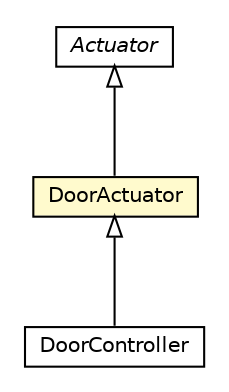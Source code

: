#!/usr/local/bin/dot
#
# Class diagram 
# Generated by UMLGraph version R5_6-24-gf6e263 (http://www.umlgraph.org/)
#

digraph G {
	edge [fontname="Helvetica",fontsize=10,labelfontname="Helvetica",labelfontsize=10];
	node [fontname="Helvetica",fontsize=10,shape=plaintext];
	nodesep=0.25;
	ranksep=0.5;
	// org.universAAL.ontology.device.Actuator
	c3637789 [label=<<table title="org.universAAL.ontology.device.Actuator" border="0" cellborder="1" cellspacing="0" cellpadding="2" port="p" href="./Actuator.html">
		<tr><td><table border="0" cellspacing="0" cellpadding="1">
<tr><td align="center" balign="center"><font face="Helvetica-Oblique"> Actuator </font></td></tr>
		</table></td></tr>
		</table>>, URL="./Actuator.html", fontname="Helvetica", fontcolor="black", fontsize=10.0];
	// org.universAAL.ontology.device.DoorController
	c3637803 [label=<<table title="org.universAAL.ontology.device.DoorController" border="0" cellborder="1" cellspacing="0" cellpadding="2" port="p" href="./DoorController.html">
		<tr><td><table border="0" cellspacing="0" cellpadding="1">
<tr><td align="center" balign="center"> DoorController </td></tr>
		</table></td></tr>
		</table>>, URL="./DoorController.html", fontname="Helvetica", fontcolor="black", fontsize=10.0];
	// org.universAAL.ontology.device.DoorActuator
	c3637811 [label=<<table title="org.universAAL.ontology.device.DoorActuator" border="0" cellborder="1" cellspacing="0" cellpadding="2" port="p" bgcolor="lemonChiffon" href="./DoorActuator.html">
		<tr><td><table border="0" cellspacing="0" cellpadding="1">
<tr><td align="center" balign="center"> DoorActuator </td></tr>
		</table></td></tr>
		</table>>, URL="./DoorActuator.html", fontname="Helvetica", fontcolor="black", fontsize=10.0];
	//org.universAAL.ontology.device.DoorController extends org.universAAL.ontology.device.DoorActuator
	c3637811:p -> c3637803:p [dir=back,arrowtail=empty];
	//org.universAAL.ontology.device.DoorActuator extends org.universAAL.ontology.device.Actuator
	c3637789:p -> c3637811:p [dir=back,arrowtail=empty];
}

